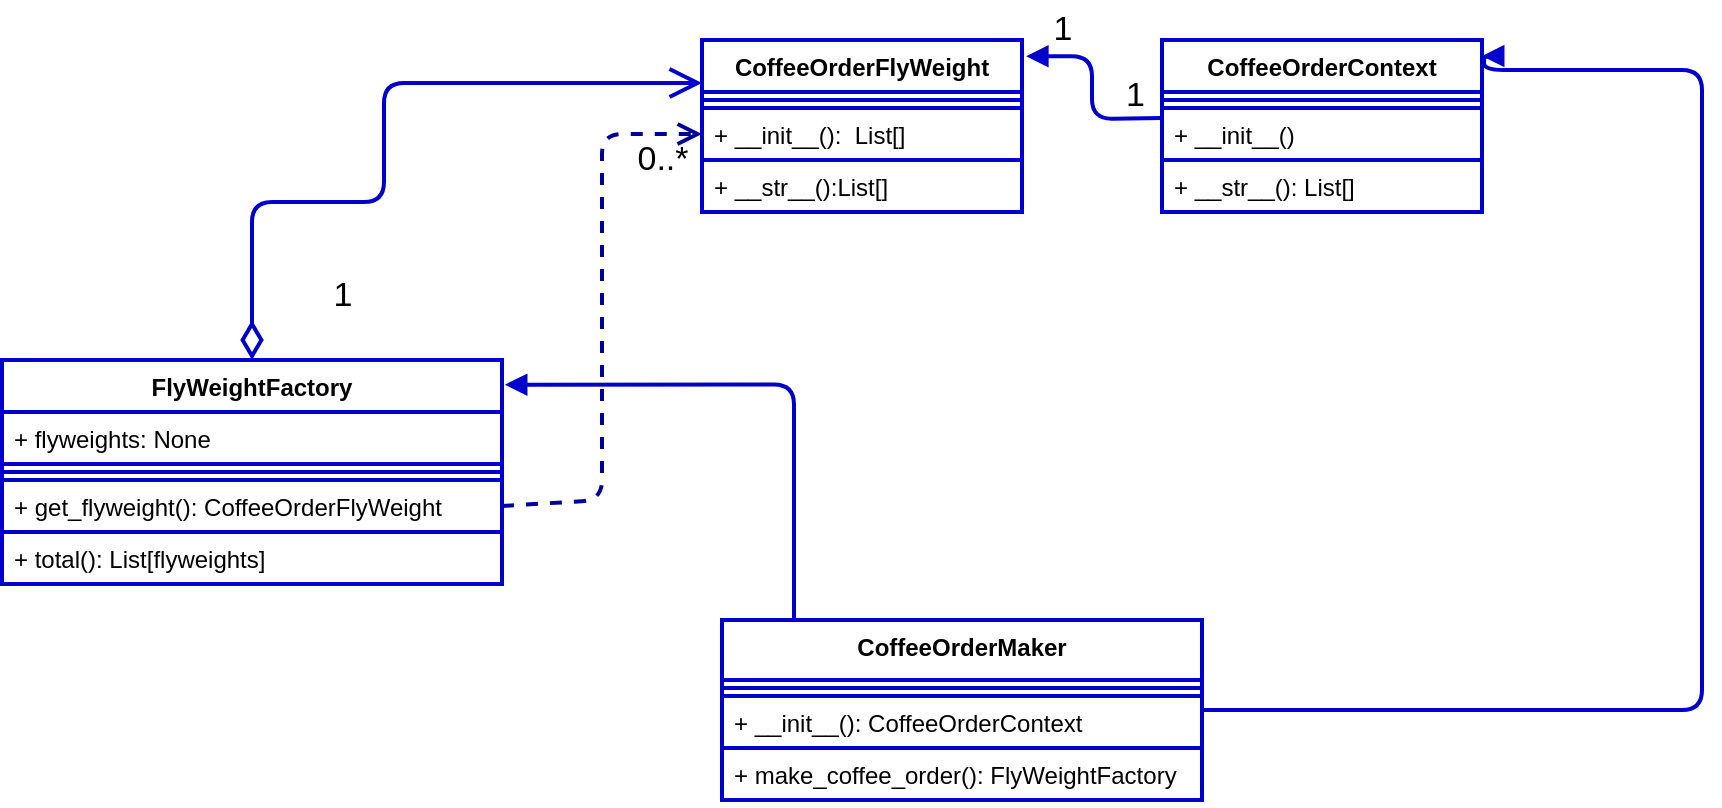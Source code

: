 <mxfile version="21.3.7" type="device">
  <diagram id="W74ol8bPVEIwbOGmoSiT" name="Page-1">
    <mxGraphModel dx="1882" dy="1621" grid="1" gridSize="10" guides="1" tooltips="1" connect="1" arrows="1" fold="1" page="1" pageScale="1" pageWidth="850" pageHeight="1100" background="#ffffff" math="0" shadow="0">
      <root>
        <mxCell id="0" />
        <mxCell id="1" parent="0" />
        <mxCell id="2" value="CoffeeOrderFlyWeight" style="swimlane;fontStyle=1;align=center;verticalAlign=top;childLayout=stackLayout;horizontal=1;startSize=26;horizontalStack=0;resizeParent=1;resizeParentMax=0;resizeLast=0;collapsible=1;marginBottom=0;fontColor=#000000;strokeColor=#0000CC;strokeWidth=2;fillColor=#FFFFFF;swimlaneFillColor=none;" parent="1" vertex="1">
          <mxGeometry x="270" y="-40" width="160" height="86" as="geometry" />
        </mxCell>
        <mxCell id="7" value="" style="line;strokeWidth=2;align=left;verticalAlign=middle;spacingTop=-1;spacingLeft=3;spacingRight=3;rotatable=0;labelPosition=right;points=[];portConstraint=eastwest;fontColor=#000000;strokeColor=#0000CC;fillColor=#FFFFFF;" parent="2" vertex="1">
          <mxGeometry y="26" width="160" height="8" as="geometry" />
        </mxCell>
        <mxCell id="8" value="+ __init__():  List[]" style="text;align=left;verticalAlign=top;spacingLeft=4;spacingRight=4;overflow=hidden;rotatable=0;points=[[0,0.5],[1,0.5]];portConstraint=eastwest;fontColor=#000000;strokeColor=#0000CC;strokeWidth=2;fillColor=#FFFFFF;" parent="2" vertex="1">
          <mxGeometry y="34" width="160" height="26" as="geometry" />
        </mxCell>
        <mxCell id="eQ3mgbd51B1LHZwWuuZU-39" value="+ __str__():List[]" style="text;align=left;verticalAlign=top;spacingLeft=4;spacingRight=4;overflow=hidden;rotatable=0;points=[[0,0.5],[1,0.5]];portConstraint=eastwest;fontColor=#000000;strokeColor=#0000CC;strokeWidth=2;fillColor=#FFFFFF;" vertex="1" parent="2">
          <mxGeometry y="60" width="160" height="26" as="geometry" />
        </mxCell>
        <mxCell id="15" value="" style="html=1;verticalAlign=bottom;endArrow=open;dashed=1;endSize=8;strokeWidth=2;strokeColor=#000099;exitX=1;exitY=0.5;exitDx=0;exitDy=0;entryX=0;entryY=0.5;entryDx=0;entryDy=0;fontSize=17;fontColor=#000000;labelBackgroundColor=#FFFFFF;" parent="1" source="14" target="8" edge="1">
          <mxGeometry x="-0.273" y="13" relative="1" as="geometry">
            <mxPoint x="340" y="371" as="sourcePoint" />
            <mxPoint x="340" y="207" as="targetPoint" />
            <Array as="points">
              <mxPoint x="220" y="190" />
              <mxPoint x="220" y="7" />
            </Array>
            <mxPoint x="23" y="-9" as="offset" />
          </mxGeometry>
        </mxCell>
        <mxCell id="16" value="CoffeeOrderContext" style="swimlane;fontStyle=1;align=center;verticalAlign=top;childLayout=stackLayout;horizontal=1;startSize=26;horizontalStack=0;resizeParent=1;resizeParentMax=0;resizeLast=0;collapsible=1;marginBottom=0;fontColor=#000000;strokeColor=#0000CC;strokeWidth=2;fillColor=#FFFFFF;swimlaneFillColor=none;" parent="1" vertex="1">
          <mxGeometry x="500" y="-40" width="160" height="86" as="geometry" />
        </mxCell>
        <mxCell id="20" value="" style="line;strokeWidth=2;align=left;verticalAlign=middle;spacingTop=-1;spacingLeft=3;spacingRight=3;rotatable=0;labelPosition=right;points=[];portConstraint=eastwest;fontColor=#000000;strokeColor=#0000CC;fillColor=#FFFFFF;" parent="16" vertex="1">
          <mxGeometry y="26" width="160" height="8" as="geometry" />
        </mxCell>
        <mxCell id="21" value="+ __init__()" style="text;align=left;verticalAlign=top;spacingLeft=4;spacingRight=4;overflow=hidden;rotatable=0;points=[[0,0.5],[1,0.5]];portConstraint=eastwest;fontColor=#000000;strokeColor=#0000CC;strokeWidth=2;fillColor=#FFFFFF;" parent="16" vertex="1">
          <mxGeometry y="34" width="160" height="26" as="geometry" />
        </mxCell>
        <mxCell id="eQ3mgbd51B1LHZwWuuZU-40" value="+ __str__(): List[]" style="text;align=left;verticalAlign=top;spacingLeft=4;spacingRight=4;overflow=hidden;rotatable=0;points=[[0,0.5],[1,0.5]];portConstraint=eastwest;fontColor=#000000;strokeColor=#0000CC;strokeWidth=2;fillColor=#FFFFFF;" vertex="1" parent="16">
          <mxGeometry y="60" width="160" height="26" as="geometry" />
        </mxCell>
        <mxCell id="22" value="" style="endArrow=block;endFill=1;html=1;edgeStyle=orthogonalEdgeStyle;align=left;verticalAlign=top;strokeWidth=2;strokeColor=#0000CC;exitX=0;exitY=0.5;exitDx=0;exitDy=0;entryX=1.013;entryY=0.094;entryDx=0;entryDy=0;entryPerimeter=0;fontSize=11;" parent="1" target="2" edge="1">
          <mxGeometry x="0.042" y="-15" relative="1" as="geometry">
            <mxPoint x="500" y="-1" as="sourcePoint" />
            <mxPoint x="470" y="160" as="targetPoint" />
            <mxPoint as="offset" />
          </mxGeometry>
        </mxCell>
        <mxCell id="23" value="1" style="edgeLabel;resizable=0;html=1;align=left;verticalAlign=bottom;fontSize=17;fontColor=#000000;labelBackgroundColor=none;" parent="22" connectable="0" vertex="1">
          <mxGeometry x="-1" relative="1" as="geometry">
            <mxPoint x="-20" as="offset" />
          </mxGeometry>
        </mxCell>
        <mxCell id="24" value="1" style="text;html=1;align=center;verticalAlign=middle;resizable=0;points=[];autosize=1;fontSize=17;fontColor=#000000;" parent="1" vertex="1">
          <mxGeometry x="440" y="-60" width="20" height="30" as="geometry" />
        </mxCell>
        <mxCell id="9" value="FlyWeightFactory" style="swimlane;fontStyle=1;align=center;verticalAlign=top;childLayout=stackLayout;horizontal=1;startSize=26;horizontalStack=0;resizeParent=1;resizeParentMax=0;resizeLast=0;collapsible=1;marginBottom=0;fontColor=#000000;strokeColor=#0000CC;strokeWidth=2;fillColor=#FFFFFF;swimlaneFillColor=none;" parent="1" vertex="1">
          <mxGeometry x="-80" y="120" width="250" height="112" as="geometry" />
        </mxCell>
        <mxCell id="10" value="+ flyweights: None" style="text;align=left;verticalAlign=top;spacingLeft=4;spacingRight=4;overflow=hidden;rotatable=0;points=[[0,0.5],[1,0.5]];portConstraint=eastwest;fontColor=#000000;strokeColor=#0000CC;strokeWidth=2;fillColor=#FFFFFF;" parent="9" vertex="1">
          <mxGeometry y="26" width="250" height="26" as="geometry" />
        </mxCell>
        <mxCell id="13" value="" style="line;strokeWidth=2;align=left;verticalAlign=middle;spacingTop=-1;spacingLeft=3;spacingRight=3;rotatable=0;labelPosition=right;points=[];portConstraint=eastwest;fontColor=#000000;strokeColor=#0000CC;fillColor=#FFFFFF;" parent="9" vertex="1">
          <mxGeometry y="52" width="250" height="8" as="geometry" />
        </mxCell>
        <mxCell id="14" value="+ get_flyweight(): CoffeeOrderFlyWeight" style="text;align=left;verticalAlign=top;spacingLeft=4;spacingRight=4;overflow=hidden;rotatable=0;points=[[0,0.5],[1,0.5]];portConstraint=eastwest;fontColor=#000000;strokeColor=#0000CC;strokeWidth=2;fillColor=#FFFFFF;" parent="9" vertex="1">
          <mxGeometry y="60" width="250" height="26" as="geometry" />
        </mxCell>
        <mxCell id="eQ3mgbd51B1LHZwWuuZU-38" value="+ total(): List[flyweights]" style="text;align=left;verticalAlign=top;spacingLeft=4;spacingRight=4;overflow=hidden;rotatable=0;points=[[0,0.5],[1,0.5]];portConstraint=eastwest;fontColor=#000000;strokeColor=#0000CC;strokeWidth=2;fillColor=#FFFFFF;" vertex="1" parent="9">
          <mxGeometry y="86" width="250" height="26" as="geometry" />
        </mxCell>
        <mxCell id="31" value="&lt;font style=&quot;font-size: 17px&quot;&gt;1&lt;/font&gt;" style="text;html=1;align=center;verticalAlign=middle;resizable=0;points=[];autosize=1;fontSize=11;fontColor=#000000;" parent="1" vertex="1">
          <mxGeometry x="80" y="78" width="20" height="20" as="geometry" />
        </mxCell>
        <mxCell id="32" value="&lt;font style=&quot;font-size: 17px&quot;&gt;0..*&lt;/font&gt;" style="text;html=1;align=center;verticalAlign=middle;resizable=0;points=[];autosize=1;fontSize=11;fontColor=#000000;" parent="1" vertex="1">
          <mxGeometry x="230" y="10" width="40" height="20" as="geometry" />
        </mxCell>
        <mxCell id="33" value="" style="endArrow=open;html=1;endSize=12;startArrow=diamondThin;startSize=14;startFill=0;edgeStyle=orthogonalEdgeStyle;align=left;verticalAlign=bottom;strokeColor=#0000CC;strokeWidth=2;fontSize=11;fontColor=#000000;exitX=0.5;exitY=0;exitDx=0;exitDy=0;endFill=0;entryX=0;entryY=0.25;entryDx=0;entryDy=0;" parent="1" source="9" target="2" edge="1">
          <mxGeometry x="-0.936" y="40" relative="1" as="geometry">
            <mxPoint x="340" y="60" as="sourcePoint" />
            <mxPoint x="110" y="-40" as="targetPoint" />
            <mxPoint as="offset" />
            <Array as="points">
              <mxPoint x="45" y="41" />
              <mxPoint x="111" y="41" />
              <mxPoint x="111" y="-18" />
            </Array>
          </mxGeometry>
        </mxCell>
        <mxCell id="eQ3mgbd51B1LHZwWuuZU-42" value="CoffeeOrderMaker" style="swimlane;fontStyle=1;align=center;verticalAlign=top;childLayout=stackLayout;horizontal=1;startSize=30;horizontalStack=0;resizeParent=1;resizeParentMax=0;resizeLast=0;collapsible=1;marginBottom=0;fontColor=#000000;strokeColor=#0000CC;strokeWidth=2;fillColor=#FFFFFF;swimlaneFillColor=none;" vertex="1" parent="1">
          <mxGeometry x="280" y="250" width="240" height="90" as="geometry" />
        </mxCell>
        <mxCell id="eQ3mgbd51B1LHZwWuuZU-46" value="" style="line;strokeWidth=2;align=left;verticalAlign=middle;spacingTop=-1;spacingLeft=3;spacingRight=3;rotatable=0;labelPosition=right;points=[];portConstraint=eastwest;fontColor=#000000;strokeColor=#0000CC;fillColor=#FFFFFF;" vertex="1" parent="eQ3mgbd51B1LHZwWuuZU-42">
          <mxGeometry y="30" width="240" height="8" as="geometry" />
        </mxCell>
        <mxCell id="eQ3mgbd51B1LHZwWuuZU-47" value="+ __init__(): CoffeeOrderContext" style="text;align=left;verticalAlign=top;spacingLeft=4;spacingRight=4;overflow=hidden;rotatable=0;points=[[0,0.5],[1,0.5]];portConstraint=eastwest;fontColor=#000000;strokeColor=#0000CC;strokeWidth=2;fillColor=#FFFFFF;" vertex="1" parent="eQ3mgbd51B1LHZwWuuZU-42">
          <mxGeometry y="38" width="240" height="26" as="geometry" />
        </mxCell>
        <mxCell id="eQ3mgbd51B1LHZwWuuZU-48" value="+ make_coffee_order(): FlyWeightFactory" style="text;align=left;verticalAlign=top;spacingLeft=4;spacingRight=4;overflow=hidden;rotatable=0;points=[[0,0.5],[1,0.5]];portConstraint=eastwest;fontColor=#000000;strokeColor=#0000CC;strokeWidth=2;fillColor=#FFFFFF;" vertex="1" parent="eQ3mgbd51B1LHZwWuuZU-42">
          <mxGeometry y="64" width="240" height="26" as="geometry" />
        </mxCell>
        <mxCell id="eQ3mgbd51B1LHZwWuuZU-52" value="" style="endArrow=block;endFill=1;html=1;edgeStyle=orthogonalEdgeStyle;align=left;verticalAlign=top;strokeWidth=2;strokeColor=#0000CC;fontSize=11;exitX=1;exitY=0.5;exitDx=0;exitDy=0;jumpSize=1;" edge="1" parent="1" source="eQ3mgbd51B1LHZwWuuZU-42">
          <mxGeometry x="0.042" y="-15" relative="1" as="geometry">
            <mxPoint x="350" y="150" as="sourcePoint" />
            <mxPoint x="660" y="-32" as="targetPoint" />
            <mxPoint as="offset" />
            <Array as="points">
              <mxPoint x="770" y="295" />
              <mxPoint x="770" y="-25" />
              <mxPoint x="661" y="-25" />
            </Array>
          </mxGeometry>
        </mxCell>
        <mxCell id="eQ3mgbd51B1LHZwWuuZU-56" value="" style="endArrow=block;endFill=1;html=1;edgeStyle=orthogonalEdgeStyle;align=left;verticalAlign=top;strokeWidth=2;strokeColor=#0000CC;exitX=0.15;exitY=0.001;exitDx=0;exitDy=0;fontSize=11;exitPerimeter=0;entryX=1.006;entryY=0.11;entryDx=0;entryDy=0;entryPerimeter=0;" edge="1" parent="1" source="eQ3mgbd51B1LHZwWuuZU-42" target="9">
          <mxGeometry x="0.042" y="-15" relative="1" as="geometry">
            <mxPoint x="580" y="270" as="sourcePoint" />
            <mxPoint x="320" y="120" as="targetPoint" />
            <mxPoint as="offset" />
            <Array as="points">
              <mxPoint x="316" y="132" />
            </Array>
          </mxGeometry>
        </mxCell>
      </root>
    </mxGraphModel>
  </diagram>
</mxfile>
